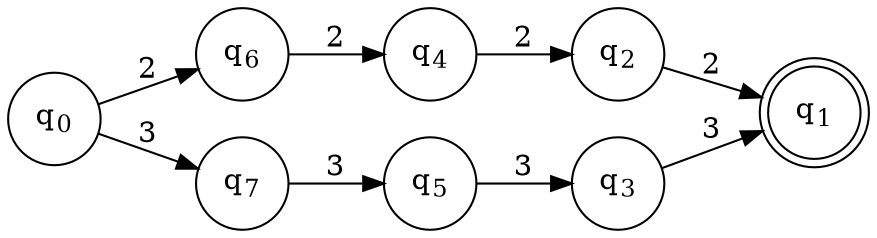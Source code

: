 digraph DFA {
  rankdir = LR;
  "q1" [shape=doublecircle, label=<q<sub>1</sub>>];
  "q0" [shape=circle, label=<q<sub>0</sub>>];
  "q0" -> "q6" [label="2"]
  "q0" -> "q7" [label="3"]
  "q2" [shape=circle, label=<q<sub>2</sub>>];
  "q2" -> "q1" [label="2"]
  "q3" [shape=circle, label=<q<sub>3</sub>>];
  "q3" -> "q1" [label="3"]
  "q4" [shape=circle, label=<q<sub>4</sub>>];
  "q4" -> "q2" [label="2"]
  "q5" [shape=circle, label=<q<sub>5</sub>>];
  "q5" -> "q3" [label="3"]
  "q6" [shape=circle, label=<q<sub>6</sub>>];
  "q6" -> "q4" [label="2"]
  "q7" [shape=circle, label=<q<sub>7</sub>>];
  "q7" -> "q5" [label="3"]
}

